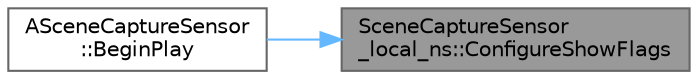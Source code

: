digraph "SceneCaptureSensor_local_ns::ConfigureShowFlags"
{
 // INTERACTIVE_SVG=YES
 // LATEX_PDF_SIZE
  bgcolor="transparent";
  edge [fontname=Helvetica,fontsize=10,labelfontname=Helvetica,labelfontsize=10];
  node [fontname=Helvetica,fontsize=10,shape=box,height=0.2,width=0.4];
  rankdir="RL";
  Node1 [id="Node000001",label="SceneCaptureSensor\l_local_ns::ConfigureShowFlags",height=0.2,width=0.4,color="gray40", fillcolor="grey60", style="filled", fontcolor="black",tooltip=" "];
  Node1 -> Node2 [id="edge1_Node000001_Node000002",dir="back",color="steelblue1",style="solid",tooltip=" "];
  Node2 [id="Node000002",label="ASceneCaptureSensor\l::BeginPlay",height=0.2,width=0.4,color="grey40", fillcolor="white", style="filled",URL="$d4/d60/classASceneCaptureSensor.html#ab30a412d7911d6c725b2546ede4a5e1e",tooltip=" "];
}
